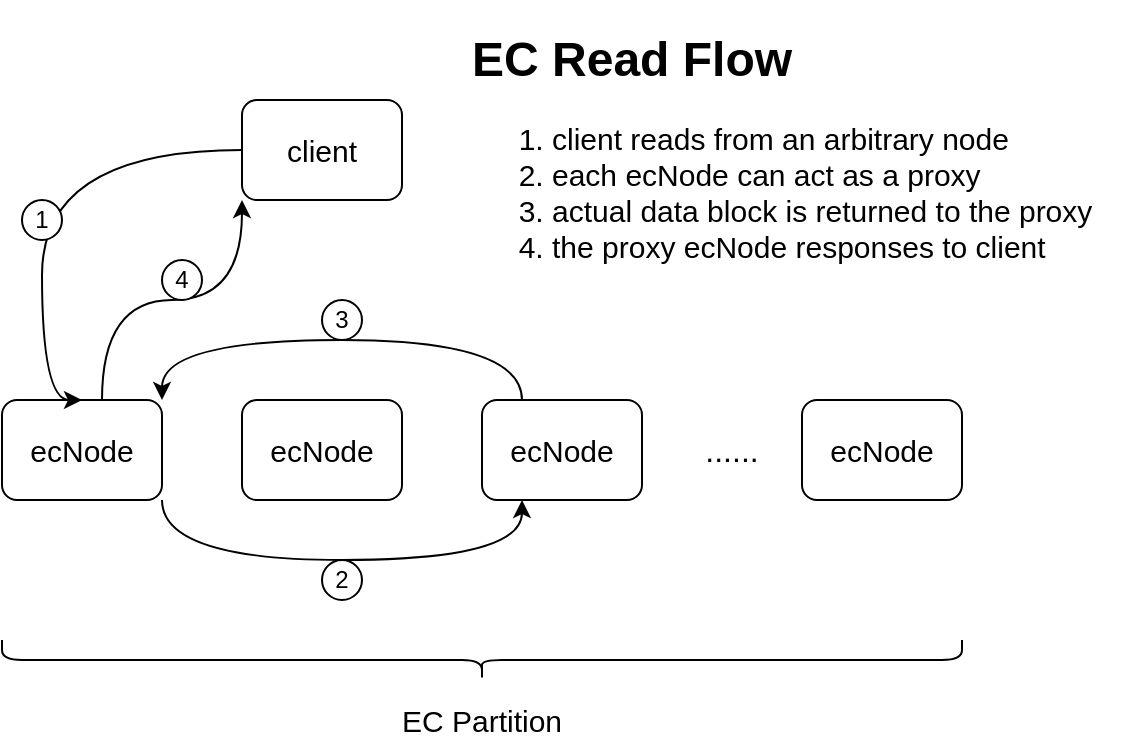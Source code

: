<mxfile version="12.5.5" type="github">
  <diagram id="Fj5yMq61nNx-PJxX2ZFD" name="Page-1">
    <mxGraphModel dx="815" dy="521" grid="1" gridSize="10" guides="1" tooltips="1" connect="1" arrows="1" fold="1" page="1" pageScale="1" pageWidth="1169" pageHeight="827" math="0" shadow="0">
      <root>
        <mxCell id="0"/>
        <mxCell id="1" parent="0"/>
        <mxCell id="VZlL58tMN_GmP7dRH0y9-16" style="edgeStyle=orthogonalEdgeStyle;curved=1;orthogonalLoop=1;jettySize=auto;html=1;entryX=0.25;entryY=1;entryDx=0;entryDy=0;exitX=1;exitY=1;exitDx=0;exitDy=0;" parent="1" source="VZlL58tMN_GmP7dRH0y9-1" target="VZlL58tMN_GmP7dRH0y9-3" edge="1">
          <mxGeometry relative="1" as="geometry">
            <Array as="points">
              <mxPoint x="200" y="370"/>
              <mxPoint x="380" y="370"/>
            </Array>
          </mxGeometry>
        </mxCell>
        <mxCell id="VZlL58tMN_GmP7dRH0y9-22" style="edgeStyle=orthogonalEdgeStyle;curved=1;orthogonalLoop=1;jettySize=auto;html=1;entryX=0;entryY=1;entryDx=0;entryDy=0;exitX=0.625;exitY=0;exitDx=0;exitDy=0;exitPerimeter=0;" parent="1" source="VZlL58tMN_GmP7dRH0y9-1" target="VZlL58tMN_GmP7dRH0y9-8" edge="1">
          <mxGeometry relative="1" as="geometry"/>
        </mxCell>
        <mxCell id="VZlL58tMN_GmP7dRH0y9-1" value="&lt;font style=&quot;font-size: 15px&quot;&gt;ecNode&lt;/font&gt;" style="rounded=1;whiteSpace=wrap;html=1;" parent="1" vertex="1">
          <mxGeometry x="120" y="290" width="80" height="50" as="geometry"/>
        </mxCell>
        <mxCell id="VZlL58tMN_GmP7dRH0y9-2" value="&lt;font style=&quot;font-size: 15px&quot;&gt;ecNode&lt;/font&gt;" style="rounded=1;whiteSpace=wrap;html=1;" parent="1" vertex="1">
          <mxGeometry x="240" y="290" width="80" height="50" as="geometry"/>
        </mxCell>
        <mxCell id="VZlL58tMN_GmP7dRH0y9-18" style="edgeStyle=orthogonalEdgeStyle;curved=1;orthogonalLoop=1;jettySize=auto;html=1;entryX=1;entryY=0;entryDx=0;entryDy=0;exitX=0.25;exitY=0;exitDx=0;exitDy=0;" parent="1" source="VZlL58tMN_GmP7dRH0y9-3" target="VZlL58tMN_GmP7dRH0y9-1" edge="1">
          <mxGeometry relative="1" as="geometry">
            <Array as="points">
              <mxPoint x="380" y="260"/>
              <mxPoint x="200" y="260"/>
            </Array>
          </mxGeometry>
        </mxCell>
        <mxCell id="VZlL58tMN_GmP7dRH0y9-3" value="&lt;font style=&quot;font-size: 15px&quot;&gt;ecNode&lt;/font&gt;" style="rounded=1;whiteSpace=wrap;html=1;" parent="1" vertex="1">
          <mxGeometry x="360" y="290" width="80" height="50" as="geometry"/>
        </mxCell>
        <mxCell id="VZlL58tMN_GmP7dRH0y9-4" value="&lt;font style=&quot;font-size: 15px&quot;&gt;ecNode&lt;/font&gt;" style="rounded=1;whiteSpace=wrap;html=1;" parent="1" vertex="1">
          <mxGeometry x="520" y="290" width="80" height="50" as="geometry"/>
        </mxCell>
        <mxCell id="VZlL58tMN_GmP7dRH0y9-5" value="&lt;font style=&quot;font-size: 16px&quot;&gt;......&lt;/font&gt;" style="text;html=1;strokeColor=none;fillColor=none;align=center;verticalAlign=middle;whiteSpace=wrap;rounded=0;" parent="1" vertex="1">
          <mxGeometry x="460" y="302.5" width="50" height="25" as="geometry"/>
        </mxCell>
        <mxCell id="VZlL58tMN_GmP7dRH0y9-10" style="edgeStyle=orthogonalEdgeStyle;orthogonalLoop=1;jettySize=auto;html=1;exitX=0;exitY=0.5;exitDx=0;exitDy=0;entryX=0.5;entryY=0;entryDx=0;entryDy=0;curved=1;" parent="1" source="VZlL58tMN_GmP7dRH0y9-8" target="VZlL58tMN_GmP7dRH0y9-1" edge="1">
          <mxGeometry relative="1" as="geometry">
            <Array as="points">
              <mxPoint x="140" y="165"/>
              <mxPoint x="140" y="290"/>
            </Array>
          </mxGeometry>
        </mxCell>
        <mxCell id="VZlL58tMN_GmP7dRH0y9-8" value="&lt;font style=&quot;font-size: 15px&quot;&gt;client&lt;/font&gt;" style="rounded=1;whiteSpace=wrap;html=1;" parent="1" vertex="1">
          <mxGeometry x="240" y="140" width="80" height="50" as="geometry"/>
        </mxCell>
        <mxCell id="VZlL58tMN_GmP7dRH0y9-13" value="1" style="ellipse;whiteSpace=wrap;html=1;aspect=fixed;" parent="1" vertex="1">
          <mxGeometry x="130" y="190" width="20" height="20" as="geometry"/>
        </mxCell>
        <mxCell id="VZlL58tMN_GmP7dRH0y9-17" value="2" style="ellipse;whiteSpace=wrap;html=1;aspect=fixed;" parent="1" vertex="1">
          <mxGeometry x="280" y="370" width="20" height="20" as="geometry"/>
        </mxCell>
        <mxCell id="VZlL58tMN_GmP7dRH0y9-19" value="3" style="ellipse;whiteSpace=wrap;html=1;aspect=fixed;" parent="1" vertex="1">
          <mxGeometry x="280" y="240" width="20" height="20" as="geometry"/>
        </mxCell>
        <mxCell id="VZlL58tMN_GmP7dRH0y9-23" value="4" style="ellipse;whiteSpace=wrap;html=1;aspect=fixed;" parent="1" vertex="1">
          <mxGeometry x="200" y="220" width="20" height="20" as="geometry"/>
        </mxCell>
        <mxCell id="J1dhXGRBBlb_0tiMYPRD-3" value="" style="shape=curlyBracket;whiteSpace=wrap;html=1;rounded=1;rotation=-90;" parent="1" vertex="1">
          <mxGeometry x="350" y="180" width="20" height="480" as="geometry"/>
        </mxCell>
        <mxCell id="J1dhXGRBBlb_0tiMYPRD-4" value="&lt;font style=&quot;font-size: 15px&quot;&gt;EC Partition&lt;/font&gt;" style="text;html=1;strokeColor=none;fillColor=none;align=center;verticalAlign=middle;whiteSpace=wrap;rounded=0;" parent="1" vertex="1">
          <mxGeometry x="315" y="440" width="90" height="20" as="geometry"/>
        </mxCell>
        <mxCell id="6r_-ewfkoo74gZd9PqJh-1" value="&lt;h1&gt;EC Read Flow&lt;/h1&gt;&lt;div style=&quot;font-size: 15px&quot;&gt;&lt;ol&gt;&lt;li&gt;client reads from an arbitrary node&lt;/li&gt;&lt;li&gt;each ecNode can act as a proxy&lt;/li&gt;&lt;li&gt;actual data block is returned to the proxy&lt;/li&gt;&lt;li&gt;the proxy ecNode responses to client&lt;/li&gt;&lt;/ol&gt;&lt;/div&gt;" style="text;html=1;strokeColor=none;fillColor=none;spacing=5;spacingTop=-20;whiteSpace=wrap;overflow=hidden;rounded=0;" parent="1" vertex="1">
          <mxGeometry x="350" y="100" width="330" height="140" as="geometry"/>
        </mxCell>
      </root>
    </mxGraphModel>
  </diagram>
</mxfile>
